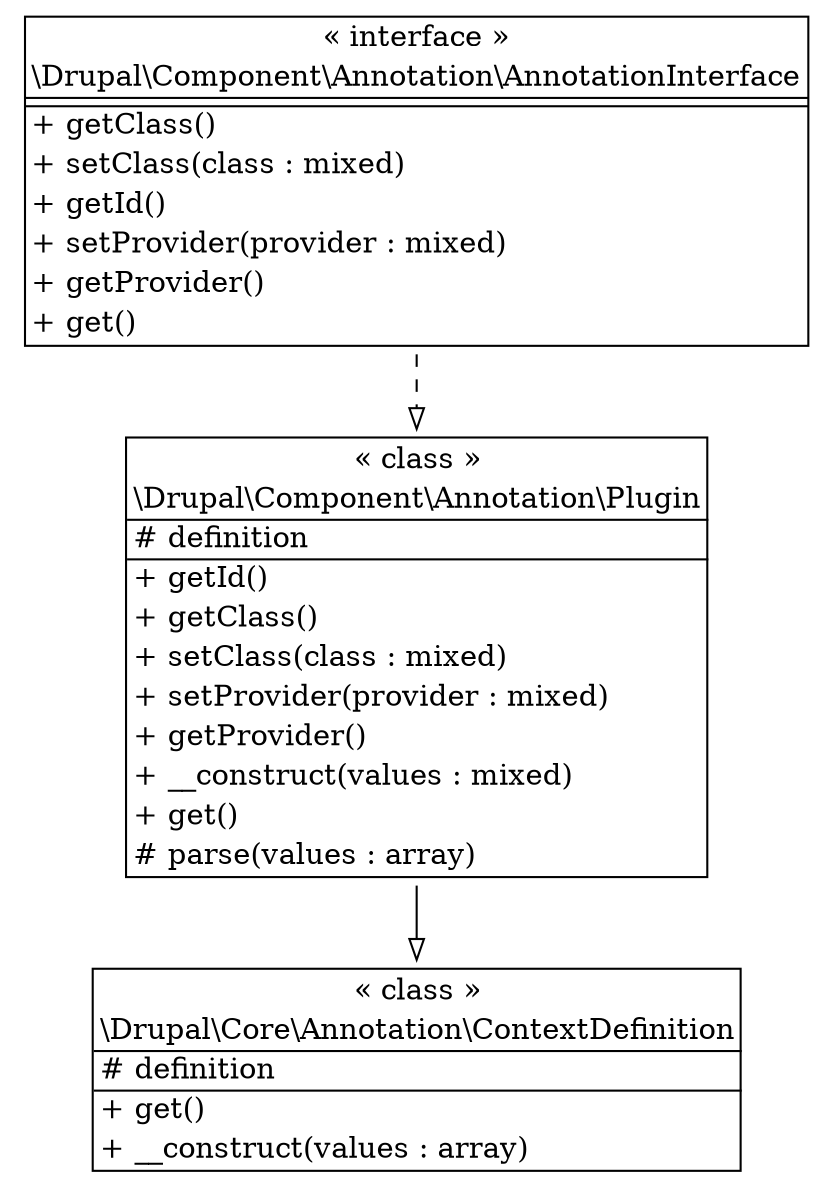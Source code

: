digraph "Class Diagram" {
  node [shape=plaintext]
  "\\Drupal\\Core\\Annotation\\ContextDefinition" [
    label=<
<table border="1" cellpadding="2" cellspacing="0" cellborder="0">
<tr><td align="center">&laquo; class &raquo;</td></tr>
<tr><td align="center" title="class ContextDefinition">\\Drupal\\Core\\Annotation\\ContextDefinition</td></tr><hr />
<tr><td align="left" title="protected definition"># definition</td></tr>
<hr />
<tr><td align="left" title="public get">+ get()</td></tr>
<tr><td align="left" title="public __construct">+ __construct(values : array)</td></tr>
</table>
  >
  ];
  "\\Drupal\\Component\\Annotation\\Plugin" [
    label=<
<table border="1" cellpadding="2" cellspacing="0" cellborder="0">
<tr><td align="center">&laquo; class &raquo;</td></tr>
<tr><td align="center" title="class Plugin">\\Drupal\\Component\\Annotation\\Plugin</td></tr><hr />
<tr><td align="left" title="protected definition"># definition</td></tr>
<hr />
<tr><td align="left" title="public getId">+ getId()</td></tr>
<tr><td align="left" title="public getClass">+ getClass()</td></tr>
<tr><td align="left" title="public setClass">+ setClass(class : mixed)</td></tr>
<tr><td align="left" title="public setProvider">+ setProvider(provider : mixed)</td></tr>
<tr><td align="left" title="public getProvider">+ getProvider()</td></tr>
<tr><td align="left" title="public __construct">+ __construct(values : mixed)</td></tr>
<tr><td align="left" title="public get">+ get()</td></tr>
<tr><td align="left" title="protected parse"># parse(values : array)</td></tr>
</table>
  >
  ];
  "\\Drupal\\Component\\Annotation\\AnnotationInterface" [
    label=<
<table border="1" cellpadding="2" cellspacing="0" cellborder="0">
<tr><td align="center">&laquo; interface &raquo;</td></tr>
<tr><td align="center" title="interface AnnotationInterface">\\Drupal\\Component\\Annotation\\AnnotationInterface</td></tr><hr />
<tr><td></td></tr>
<hr />
<tr><td align="left" title="public getClass">+ getClass()</td></tr>
<tr><td align="left" title="public setClass">+ setClass(class : mixed)</td></tr>
<tr><td align="left" title="public getId">+ getId()</td></tr>
<tr><td align="left" title="public setProvider">+ setProvider(provider : mixed)</td></tr>
<tr><td align="left" title="public getProvider">+ getProvider()</td></tr>
<tr><td align="left" title="public get">+ get()</td></tr>
</table>
  >
  ];
"\\Drupal\\Component\\Annotation\\Plugin" -> "\\Drupal\\Core\\Annotation\\ContextDefinition" [arrowhead="empty"];

"\\Drupal\\Component\\Annotation\\AnnotationInterface" -> "\\Drupal\\Component\\Annotation\\Plugin" [arrowhead="empty" style="dashed"];

}